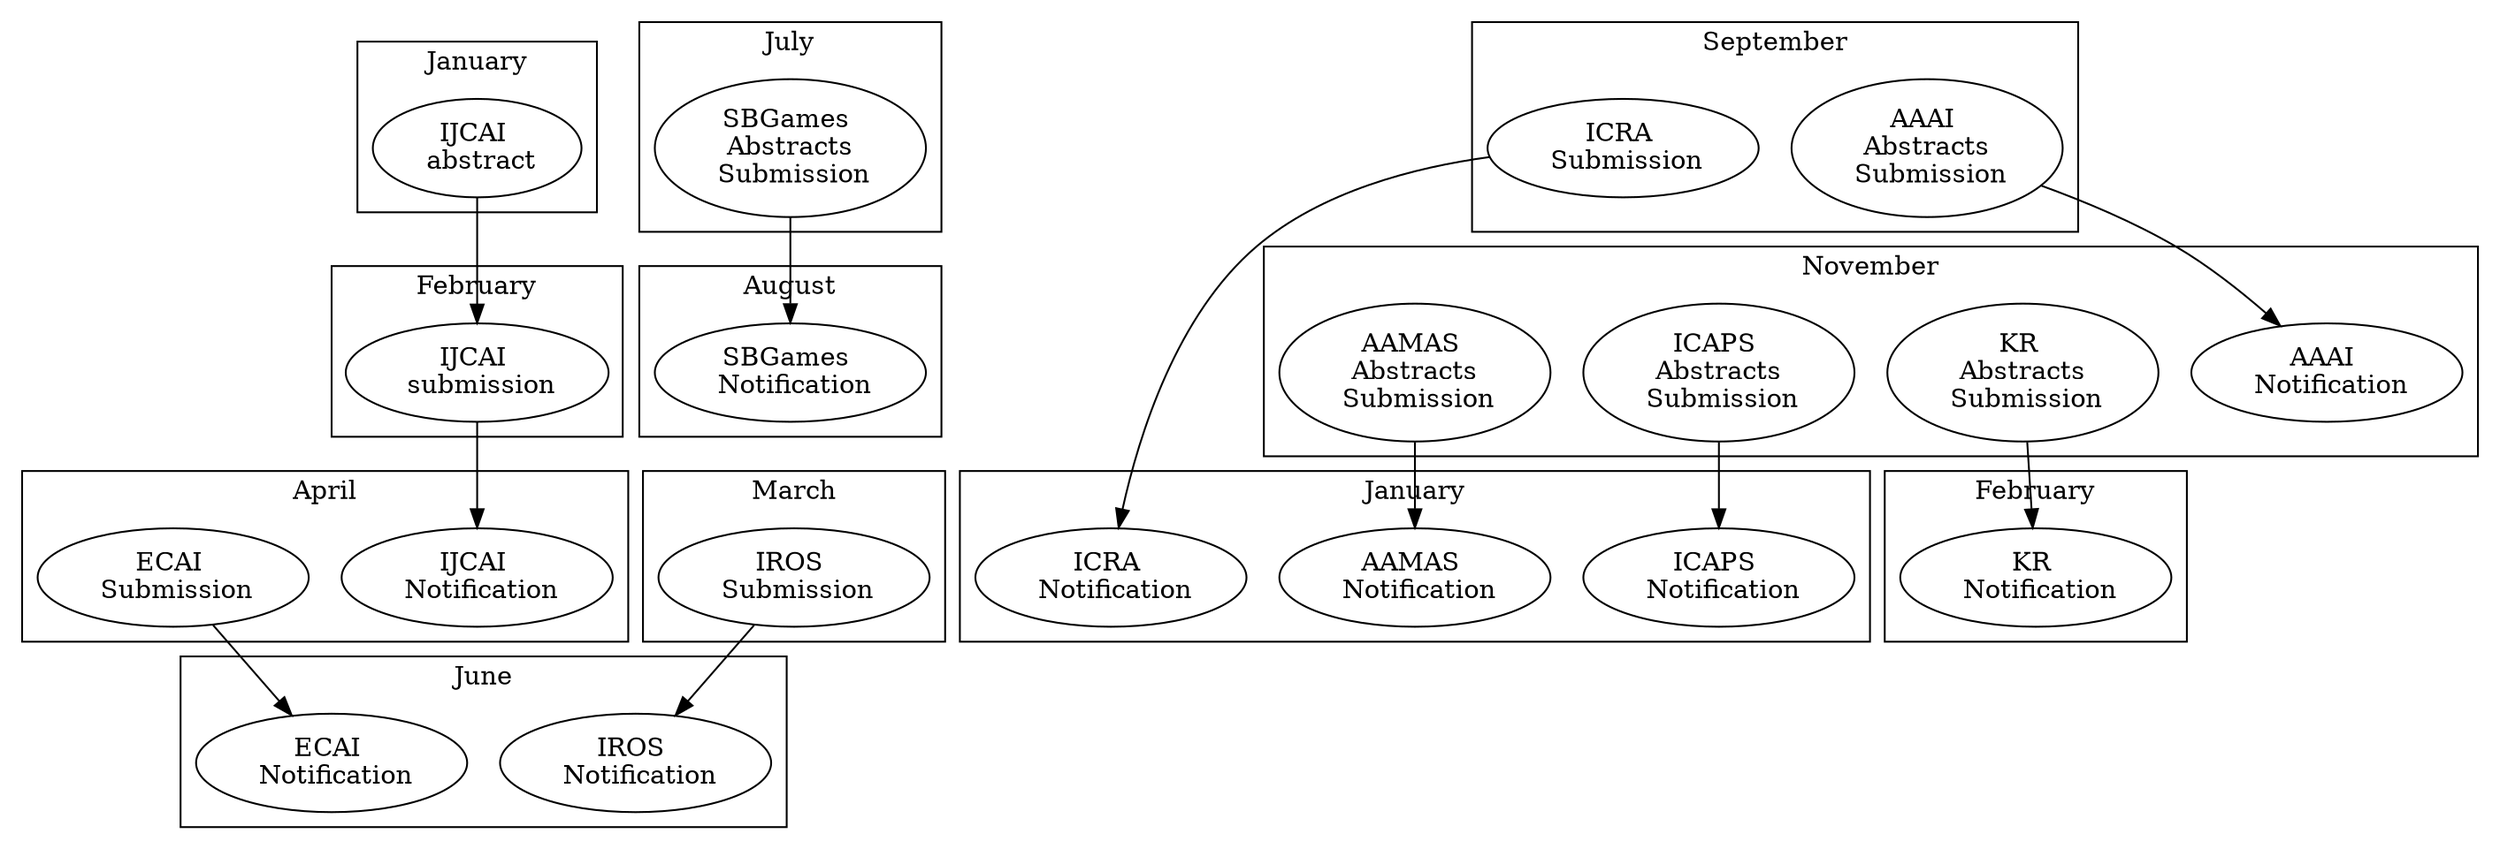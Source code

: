 digraph g{
	rankdir=TD;
	
	subgraph cluster_jan {
/*			style=filled;*/
/*			color=lightgrey;*/
/*			node [style=filled,color=white];*/
			ijcaiA[label="IJCAI \n abstract"];
			label = "January";
	}
	
	subgraph cluster_feb {
/*			style=filled;*/
/*			color=lightgrey;*/
/*			node [style=filled,color=white];*/
			ijcaiS[label="IJCAI \n submission"];
			label = "February";
	}
	
	subgraph cluster_mar {
/*			style=filled;*/
/*			color=lightgrey;*/
/*			node [style=filled,color=white];*/
			irosS[label="IROS \n Submission"];
			label = "March";
	}
	
	subgraph cluster_apr {
/*			style=filled;*/
/*			color=lightgrey;*/
/*			node [style=filled,color=white];*/
			ijcaiN[label="IJCAI \n Notification"];
			ecaiS[label="ECAI \n Submission"];
			label = "April";
	}
	
	subgraph cluster_may {
/*			style=filled;*/
/*			color=lightgrey;*/
/*			node [style=filled,color=white];*/
			label = "May";
	}
	
	subgraph cluster_jun {
/*			style=filled;*/
/*			color=lightgrey;*/
/*			node [style=filled,color=white];*/
			irosN[label="IROS \n Notification"];
			ecaiN[label="ECAI \n Notification"];
			label = "June";
	}
	
	subgraph cluster_jul {
/*			style=filled;*/
/*			color=lightgrey;*/
/*			node [style=filled,color=white];*/
			sbgamesS[label="SBGames \n Abstracts \n Submission"];
			label = "July";
	}
	
	subgraph cluster_aug {
/*			style=filled;*/
/*			color=lightgrey;*/
/*			node [style=filled,color=white];*/
			sbgamesN[label="SBGames \n Notification"];
			label = "August";
	}
	
	subgraph cluster_sep {
/*			style=filled;*/
/*			color=lightgrey;*/
/*			node [style=filled,color=white];*/
			icraS[label="ICRA \n Submission"];
			aaaiS[label="AAAI \n Abstracts \n Submission"];
			label = "September";
	}
	
	subgraph cluster_oct {
/*			style=filled;*/
/*			color=lightgrey;*/
/*			node [style=filled,color=white];*/
			label = "October";
	}
	
	subgraph cluster_nov {
/*			style=filled;*/
/*			color=lightgrey;*/
/*			node [style=filled,color=white];*/
			aaaiN[label="AAAI \n Notification"];
			krS[label="KR \n Abstracts \n Submission"];
			icapsS[label="ICAPS \n Abstracts \n Submission"];
			aamasS[label="AAMAS \n Abstracts \n Submission"];
			label = "November";
	}

	subgraph cluster_dec {
/*			style=filled;*/
/*			color=lightgrey;*/
/*			node [style=filled,color=white];*/
			label = "December";
	}
	
	subgraph cluster_jan2 {
/*			style=filled;*/
/*			color=lightgrey;*/
/*			node [style=filled,color=white];*/
			icapsN[label="ICAPS \n Notification"];
			icraN[label="ICRA \n Notification"];
			aamasN[label="AAMAS \n Notification"];
			label = "January";
	}
	
	subgraph cluster_feb2 {
/*			style=filled;*/
/*			color=lightgrey;*/
/*			node [style=filled,color=white];*/
			krN[label="KR \n Notification"]
	
			label = "February";
	}
	
	ijcaiA -> ijcaiS -> ijcaiN;
	krS -> krN;
	icapsS -> icapsN;
	icraS -> icraN;
	aaaiS -> aaaiN;
	sbgamesS -> sbgamesN;
	irosS -> irosN;
	aamasS -> aamasN;
	ecaiS -> ecaiN;
}